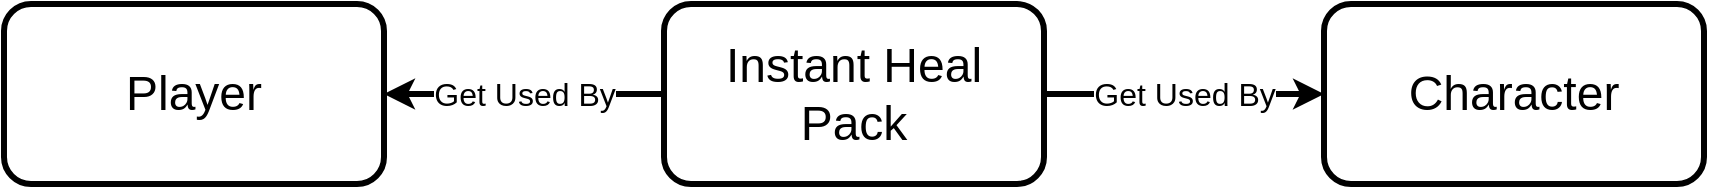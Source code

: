 <mxfile version="17.0.0" type="github">
  <diagram id="Lg1-m9rCkAn-F9dMwQVI" name="Page-1">
    <mxGraphModel dx="1245" dy="443" grid="1" gridSize="10" guides="1" tooltips="1" connect="1" arrows="1" fold="1" page="1" pageScale="1" pageWidth="850" pageHeight="1100" math="0" shadow="0">
      <root>
        <mxCell id="0" />
        <mxCell id="1" parent="0" />
        <mxCell id="ggECxQ5bnYkpTFamOA34-1" value="Get Used By" style="edgeStyle=orthogonalEdgeStyle;rounded=0;orthogonalLoop=1;jettySize=auto;html=1;exitX=0;exitY=0.5;exitDx=0;exitDy=0;fontSize=16;strokeWidth=3;" edge="1" parent="1" source="ggECxQ5bnYkpTFamOA34-3" target="ggECxQ5bnYkpTFamOA34-4">
          <mxGeometry relative="1" as="geometry" />
        </mxCell>
        <mxCell id="ggECxQ5bnYkpTFamOA34-2" value="Get Used By" style="edgeStyle=orthogonalEdgeStyle;rounded=0;orthogonalLoop=1;jettySize=auto;html=1;exitX=1;exitY=0.5;exitDx=0;exitDy=0;entryX=0;entryY=0.5;entryDx=0;entryDy=0;fontSize=16;strokeWidth=3;" edge="1" parent="1" source="ggECxQ5bnYkpTFamOA34-3" target="ggECxQ5bnYkpTFamOA34-5">
          <mxGeometry relative="1" as="geometry" />
        </mxCell>
        <mxCell id="ggECxQ5bnYkpTFamOA34-3" value="&lt;font style=&quot;font-size: 24px&quot;&gt;Instant Heal Pack&lt;br&gt;&lt;/font&gt;" style="rounded=1;whiteSpace=wrap;html=1;strokeWidth=3;" vertex="1" parent="1">
          <mxGeometry x="210" y="210" width="190" height="90" as="geometry" />
        </mxCell>
        <mxCell id="ggECxQ5bnYkpTFamOA34-4" value="&lt;font style=&quot;font-size: 24px&quot;&gt;Player&lt;/font&gt;" style="rounded=1;whiteSpace=wrap;html=1;strokeWidth=3;" vertex="1" parent="1">
          <mxGeometry x="-120" y="210" width="190" height="90" as="geometry" />
        </mxCell>
        <mxCell id="ggECxQ5bnYkpTFamOA34-5" value="&lt;font style=&quot;font-size: 24px&quot;&gt;Character&lt;/font&gt;" style="rounded=1;whiteSpace=wrap;html=1;strokeWidth=3;" vertex="1" parent="1">
          <mxGeometry x="540" y="210" width="190" height="90" as="geometry" />
        </mxCell>
      </root>
    </mxGraphModel>
  </diagram>
</mxfile>

